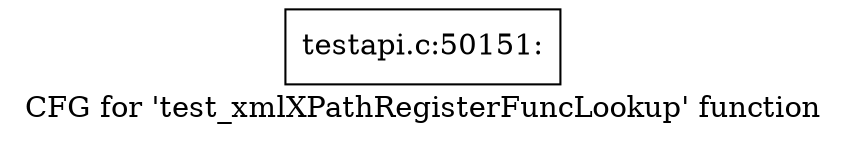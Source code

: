 digraph "CFG for 'test_xmlXPathRegisterFuncLookup' function" {
	label="CFG for 'test_xmlXPathRegisterFuncLookup' function";

	Node0x5b63f10 [shape=record,label="{testapi.c:50151:}"];
}
